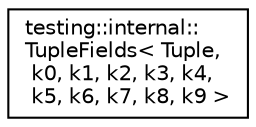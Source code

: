 digraph "Graphical Class Hierarchy"
{
  edge [fontname="Helvetica",fontsize="10",labelfontname="Helvetica",labelfontsize="10"];
  node [fontname="Helvetica",fontsize="10",shape=record];
  rankdir="LR";
  Node0 [label="testing::internal::\lTupleFields\< Tuple,\l k0, k1, k2, k3, k4,\l k5, k6, k7, k8, k9 \>",height=0.2,width=0.4,color="black", fillcolor="white", style="filled",URL="$classtesting_1_1internal_1_1TupleFields.html"];
}

